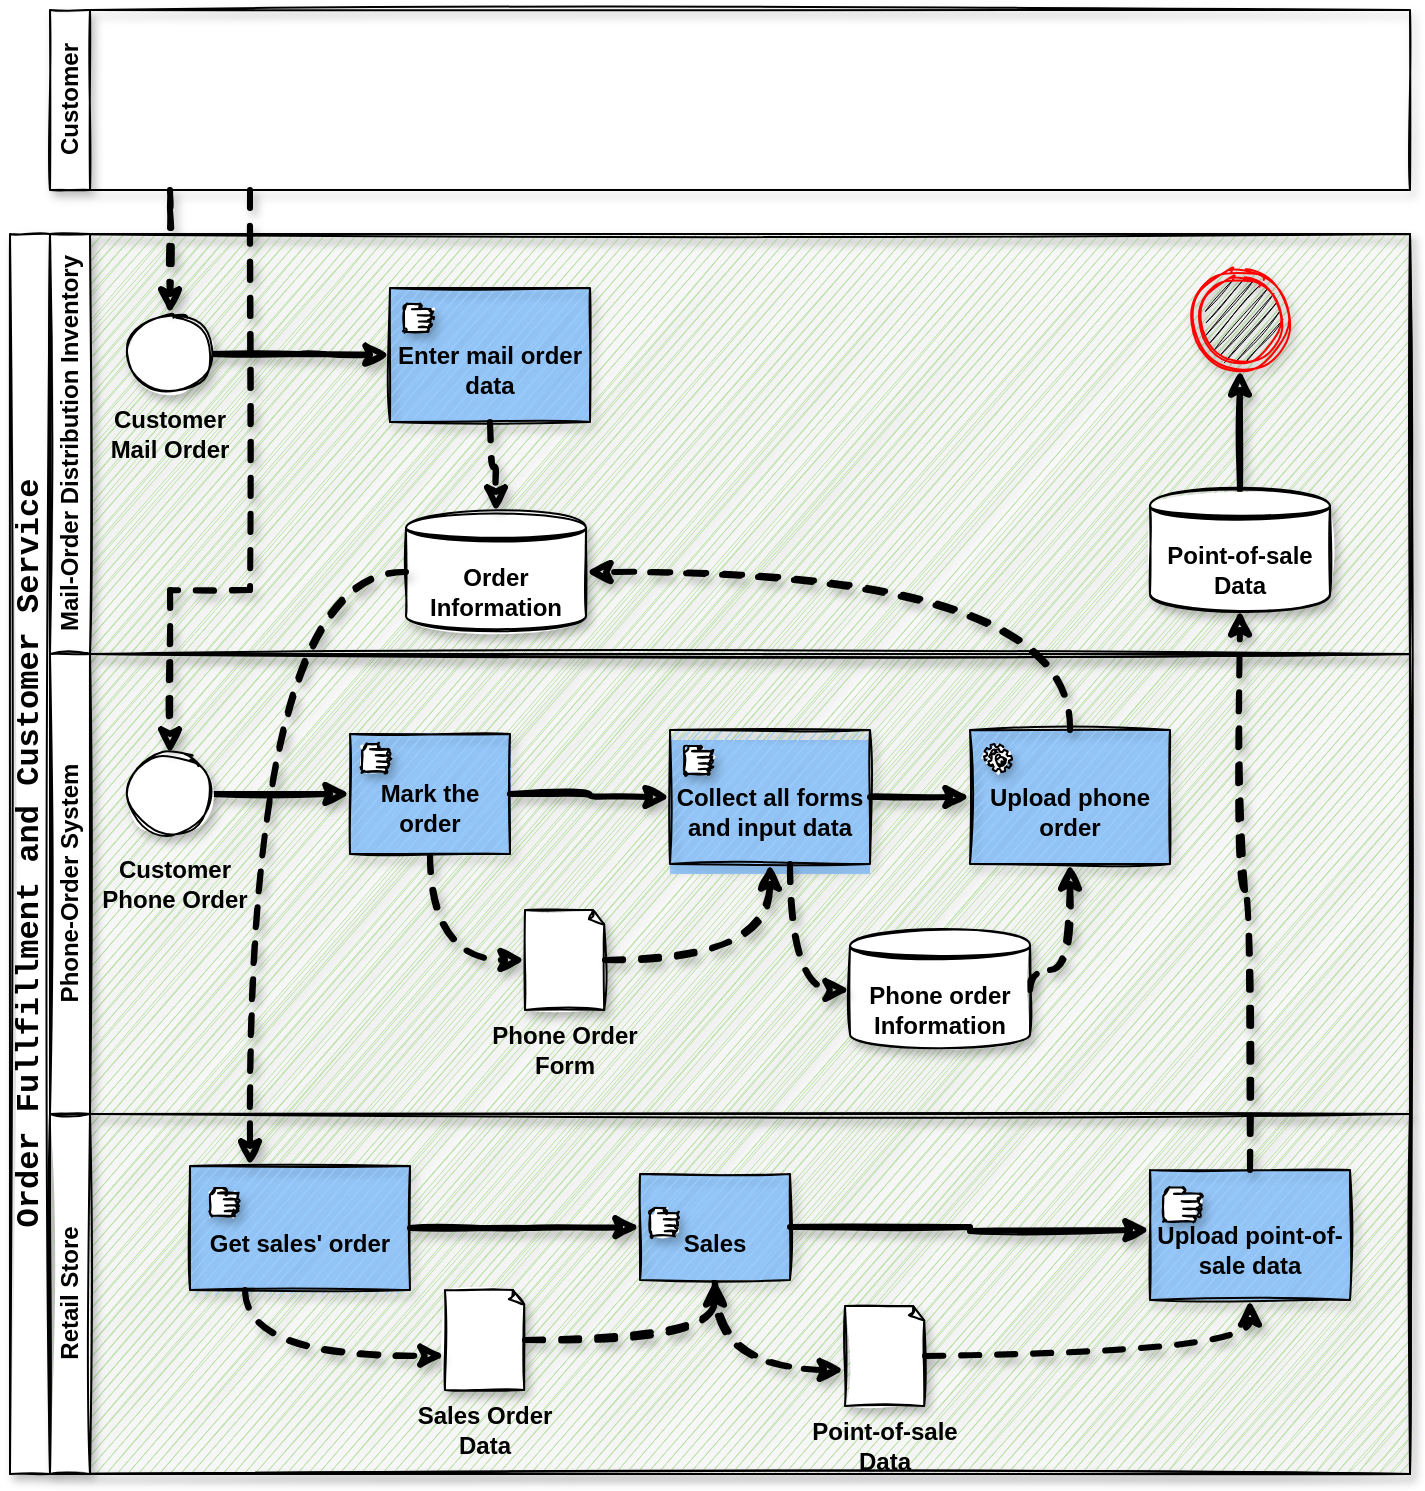 <mxfile version="14.6.1" type="github">
  <diagram id="prtHgNgQTEPvFCAcTncT" name="Page-1">
    <mxGraphModel dx="990" dy="548" grid="1" gridSize="10" guides="1" tooltips="1" connect="1" arrows="1" fold="1" page="1" pageScale="1" pageWidth="827" pageHeight="1169" math="0" shadow="0">
      <root>
        <mxCell id="0" />
        <mxCell id="1" parent="0" />
        <mxCell id="dNxyNK7c78bLwvsdeMH5-19" value="&lt;div style=&quot;font-family: &amp;#34;consolas&amp;#34; , &amp;#34;courier new&amp;#34; , monospace ; font-weight: normal ; line-height: 27px&quot;&gt;&lt;span style=&quot;font-weight: bold&quot;&gt;&lt;font style=&quot;font-size: 16px&quot;&gt;Order&amp;nbsp;Fullfillment&amp;nbsp;and&amp;nbsp;Customer&amp;nbsp;Service&lt;/font&gt;&lt;/span&gt;&lt;/div&gt;" style="swimlane;html=1;childLayout=stackLayout;resizeParent=1;resizeParentMax=0;horizontal=0;startSize=20;horizontalStack=0;shadow=1;sketch=1;swimlaneFillColor=#B9E0A5;rounded=0;glass=0;" parent="1" vertex="1">
          <mxGeometry x="80" y="122" width="700" height="620" as="geometry">
            <mxRectangle x="120" y="120" width="40" height="370" as="alternateBounds" />
          </mxGeometry>
        </mxCell>
        <mxCell id="dNxyNK7c78bLwvsdeMH5-20" value="Mail-Order Distribution Inventory" style="swimlane;html=1;startSize=20;horizontal=0;shadow=1;sketch=1;" parent="dNxyNK7c78bLwvsdeMH5-19" vertex="1">
          <mxGeometry x="20" width="680" height="210" as="geometry">
            <mxRectangle x="20" width="670" height="20" as="alternateBounds" />
          </mxGeometry>
        </mxCell>
        <mxCell id="e2wK-yW2sYxYP3PSsNnn-71" style="edgeStyle=orthogonalEdgeStyle;sketch=1;orthogonalLoop=1;jettySize=auto;html=1;entryX=0;entryY=0.5;entryDx=0;entryDy=0;shadow=1;strokeWidth=3;rounded=0;" parent="dNxyNK7c78bLwvsdeMH5-20" source="dNxyNK7c78bLwvsdeMH5-23" target="e2wK-yW2sYxYP3PSsNnn-69" edge="1">
          <mxGeometry relative="1" as="geometry" />
        </mxCell>
        <mxCell id="e2wK-yW2sYxYP3PSsNnn-36" value="&lt;b&gt;Order Information&lt;/b&gt;" style="shape=datastore;whiteSpace=wrap;html=1;rounded=0;shadow=1;glass=0;sketch=1;" parent="dNxyNK7c78bLwvsdeMH5-20" vertex="1">
          <mxGeometry x="178" y="139" width="90" height="60" as="geometry" />
        </mxCell>
        <mxCell id="e2wK-yW2sYxYP3PSsNnn-68" value="" style="group;fillColor=#99CCFF;" parent="dNxyNK7c78bLwvsdeMH5-20" vertex="1" connectable="0">
          <mxGeometry x="170" y="27" width="100" height="67" as="geometry" />
        </mxCell>
        <mxCell id="e2wK-yW2sYxYP3PSsNnn-69" value="&lt;b&gt;&lt;br&gt;Enter mail order data&lt;/b&gt;" style="rounded=0;whiteSpace=wrap;html=1;shadow=1;glass=0;sketch=1;fillColor=#99CCFF;" parent="e2wK-yW2sYxYP3PSsNnn-68" vertex="1">
          <mxGeometry width="100" height="67" as="geometry" />
        </mxCell>
        <mxCell id="e2wK-yW2sYxYP3PSsNnn-70" value="" style="shape=mxgraph.bpmn.manual_task;html=1;outlineConnect=0;rounded=0;shadow=1;glass=0;sketch=1;" parent="e2wK-yW2sYxYP3PSsNnn-68" vertex="1">
          <mxGeometry x="7" y="8" width="14" height="14" as="geometry" />
        </mxCell>
        <mxCell id="e2wK-yW2sYxYP3PSsNnn-72" style="edgeStyle=orthogonalEdgeStyle;sketch=1;orthogonalLoop=1;jettySize=auto;html=1;shadow=1;strokeWidth=3;curved=1;dashed=1;" parent="dNxyNK7c78bLwvsdeMH5-20" source="e2wK-yW2sYxYP3PSsNnn-69" target="e2wK-yW2sYxYP3PSsNnn-36" edge="1">
          <mxGeometry relative="1" as="geometry" />
        </mxCell>
        <mxCell id="e2wK-yW2sYxYP3PSsNnn-109" style="edgeStyle=orthogonalEdgeStyle;sketch=1;orthogonalLoop=1;jettySize=auto;html=1;shadow=1;strokeWidth=3;rounded=0;" parent="dNxyNK7c78bLwvsdeMH5-20" source="e2wK-yW2sYxYP3PSsNnn-73" target="e2wK-yW2sYxYP3PSsNnn-108" edge="1">
          <mxGeometry relative="1" as="geometry" />
        </mxCell>
        <mxCell id="e2wK-yW2sYxYP3PSsNnn-73" value="&lt;b&gt;Point-of-sale Data&lt;/b&gt;" style="shape=datastore;whiteSpace=wrap;html=1;rounded=0;shadow=1;glass=0;sketch=1;" parent="dNxyNK7c78bLwvsdeMH5-20" vertex="1">
          <mxGeometry x="550" y="128" width="90" height="60" as="geometry" />
        </mxCell>
        <mxCell id="e2wK-yW2sYxYP3PSsNnn-104" value="" style="group" parent="dNxyNK7c78bLwvsdeMH5-20" vertex="1" connectable="0">
          <mxGeometry x="25" y="40" width="70" height="70" as="geometry" />
        </mxCell>
        <mxCell id="dNxyNK7c78bLwvsdeMH5-23" value="" style="ellipse;whiteSpace=wrap;html=1;shadow=1;sketch=1;" parent="e2wK-yW2sYxYP3PSsNnn-104" vertex="1">
          <mxGeometry x="15" width="40" height="40" as="geometry" />
        </mxCell>
        <mxCell id="e2wK-yW2sYxYP3PSsNnn-31" value="&lt;b&gt;Customer Mail Order&lt;/b&gt;" style="text;html=1;strokeColor=none;fillColor=none;align=center;verticalAlign=middle;whiteSpace=wrap;rounded=0;shadow=1;glass=0;" parent="e2wK-yW2sYxYP3PSsNnn-104" vertex="1">
          <mxGeometry y="50" width="70" height="20" as="geometry" />
        </mxCell>
        <mxCell id="e2wK-yW2sYxYP3PSsNnn-108" value="" style="ellipse;html=1;shape=endState;fillColor=#000000;strokeColor=#ff0000;rounded=0;shadow=1;glass=0;sketch=1;" parent="dNxyNK7c78bLwvsdeMH5-20" vertex="1">
          <mxGeometry x="570.5" y="18" width="49" height="50" as="geometry" />
        </mxCell>
        <mxCell id="dNxyNK7c78bLwvsdeMH5-21" value="Phone-Order System" style="swimlane;html=1;startSize=20;horizontal=0;shadow=1;sketch=1;" parent="dNxyNK7c78bLwvsdeMH5-19" vertex="1">
          <mxGeometry x="20" y="210" width="680" height="230" as="geometry" />
        </mxCell>
        <mxCell id="e2wK-yW2sYxYP3PSsNnn-47" style="edgeStyle=orthogonalEdgeStyle;curved=1;sketch=1;orthogonalLoop=1;jettySize=auto;html=1;entryX=0;entryY=0.5;entryDx=0;entryDy=0;entryPerimeter=0;shadow=1;dashed=1;strokeWidth=3;exitX=0.5;exitY=1;exitDx=0;exitDy=0;" parent="dNxyNK7c78bLwvsdeMH5-21" source="dNxyNK7c78bLwvsdeMH5-26" target="e2wK-yW2sYxYP3PSsNnn-40" edge="1">
          <mxGeometry relative="1" as="geometry" />
        </mxCell>
        <mxCell id="e2wK-yW2sYxYP3PSsNnn-37" style="edgeStyle=orthogonalEdgeStyle;rounded=0;sketch=1;orthogonalLoop=1;jettySize=auto;html=1;entryX=0;entryY=0.5;entryDx=0;entryDy=0;shadow=1;strokeWidth=3;" parent="dNxyNK7c78bLwvsdeMH5-21" source="dNxyNK7c78bLwvsdeMH5-32" target="dNxyNK7c78bLwvsdeMH5-26" edge="1">
          <mxGeometry relative="1" as="geometry" />
        </mxCell>
        <mxCell id="e2wK-yW2sYxYP3PSsNnn-46" value="" style="group" parent="dNxyNK7c78bLwvsdeMH5-21" vertex="1" connectable="0">
          <mxGeometry x="25" y="50" width="75" height="75" as="geometry" />
        </mxCell>
        <mxCell id="dNxyNK7c78bLwvsdeMH5-32" value="" style="ellipse;whiteSpace=wrap;html=1;shadow=1;sketch=1;" parent="e2wK-yW2sYxYP3PSsNnn-46" vertex="1">
          <mxGeometry x="15" width="40" height="40" as="geometry" />
        </mxCell>
        <mxCell id="e2wK-yW2sYxYP3PSsNnn-35" value="&lt;b&gt;Customer Phone Order&lt;/b&gt;" style="text;html=1;strokeColor=none;fillColor=none;align=center;verticalAlign=middle;whiteSpace=wrap;rounded=0;shadow=1;glass=0;" parent="e2wK-yW2sYxYP3PSsNnn-46" vertex="1">
          <mxGeometry y="55" width="75" height="20" as="geometry" />
        </mxCell>
        <mxCell id="e2wK-yW2sYxYP3PSsNnn-45" value="" style="group" parent="dNxyNK7c78bLwvsdeMH5-21" vertex="1" connectable="0">
          <mxGeometry x="220" y="128" width="75" height="80" as="geometry" />
        </mxCell>
        <mxCell id="e2wK-yW2sYxYP3PSsNnn-40" value="" style="whiteSpace=wrap;html=1;shape=mxgraph.basic.document;rounded=0;shadow=1;glass=0;sketch=1;" parent="e2wK-yW2sYxYP3PSsNnn-45" vertex="1">
          <mxGeometry x="17.5" width="40" height="50" as="geometry" />
        </mxCell>
        <mxCell id="e2wK-yW2sYxYP3PSsNnn-41" value="&lt;b&gt;Phone Order Form&lt;/b&gt;" style="text;html=1;strokeColor=none;fillColor=none;align=center;verticalAlign=middle;whiteSpace=wrap;rounded=0;shadow=1;glass=0;" parent="e2wK-yW2sYxYP3PSsNnn-45" vertex="1">
          <mxGeometry y="60" width="75" height="20" as="geometry" />
        </mxCell>
        <mxCell id="e2wK-yW2sYxYP3PSsNnn-51" value="" style="shape=mxgraph.bpmn.manual_task;html=1;outlineConnect=0;rounded=0;shadow=1;glass=0;sketch=1;" parent="dNxyNK7c78bLwvsdeMH5-21" vertex="1">
          <mxGeometry x="317" y="49" width="14" height="14" as="geometry" />
        </mxCell>
        <mxCell id="e2wK-yW2sYxYP3PSsNnn-52" value="" style="group;strokeColor=#6c8ebf;fillColor=#99CCFF;" parent="dNxyNK7c78bLwvsdeMH5-21" vertex="1" connectable="0">
          <mxGeometry x="150" y="40" width="80" height="60" as="geometry" />
        </mxCell>
        <mxCell id="dNxyNK7c78bLwvsdeMH5-26" value="&lt;b&gt;&lt;br&gt;Mark the order&lt;/b&gt;" style="rounded=0;whiteSpace=wrap;html=1;fontFamily=Helvetica;fontSize=12;fontColor=#000000;align=center;shadow=1;sketch=1;fillStyle=auto;fillColor=#99CCFF;" parent="e2wK-yW2sYxYP3PSsNnn-52" vertex="1">
          <mxGeometry width="80" height="60" as="geometry" />
        </mxCell>
        <mxCell id="e2wK-yW2sYxYP3PSsNnn-39" value="" style="shape=mxgraph.bpmn.manual_task;html=1;outlineConnect=0;rounded=0;shadow=1;glass=0;sketch=1;" parent="e2wK-yW2sYxYP3PSsNnn-52" vertex="1">
          <mxGeometry x="6" y="5" width="14" height="14" as="geometry" />
        </mxCell>
        <mxCell id="e2wK-yW2sYxYP3PSsNnn-54" value="" style="group;fillColor=#99CCFF;" parent="dNxyNK7c78bLwvsdeMH5-21" vertex="1" connectable="0">
          <mxGeometry x="310" y="43" width="100" height="67" as="geometry" />
        </mxCell>
        <mxCell id="e2wK-yW2sYxYP3PSsNnn-50" value="&lt;b&gt;&lt;br&gt;Collect all forms and input data&lt;/b&gt;" style="rounded=0;whiteSpace=wrap;html=1;shadow=1;glass=0;sketch=1;fillColor=#99CCFF;" parent="e2wK-yW2sYxYP3PSsNnn-54" vertex="1">
          <mxGeometry y="-5" width="100" height="67" as="geometry" />
        </mxCell>
        <mxCell id="e2wK-yW2sYxYP3PSsNnn-53" value="" style="shape=mxgraph.bpmn.manual_task;html=1;outlineConnect=0;rounded=0;shadow=1;glass=0;sketch=1;" parent="e2wK-yW2sYxYP3PSsNnn-54" vertex="1">
          <mxGeometry x="7" y="3" width="14" height="14" as="geometry" />
        </mxCell>
        <mxCell id="e2wK-yW2sYxYP3PSsNnn-55" style="edgeStyle=orthogonalEdgeStyle;curved=1;sketch=1;orthogonalLoop=1;jettySize=auto;html=1;entryX=0.5;entryY=1;entryDx=0;entryDy=0;shadow=1;dashed=1;strokeWidth=3;" parent="dNxyNK7c78bLwvsdeMH5-21" source="e2wK-yW2sYxYP3PSsNnn-40" target="e2wK-yW2sYxYP3PSsNnn-50" edge="1">
          <mxGeometry relative="1" as="geometry" />
        </mxCell>
        <mxCell id="e2wK-yW2sYxYP3PSsNnn-56" style="edgeStyle=orthogonalEdgeStyle;curved=1;sketch=1;orthogonalLoop=1;jettySize=auto;html=1;entryX=0;entryY=0.5;entryDx=0;entryDy=0;shadow=1;strokeWidth=3;" parent="dNxyNK7c78bLwvsdeMH5-21" source="dNxyNK7c78bLwvsdeMH5-26" target="e2wK-yW2sYxYP3PSsNnn-50" edge="1">
          <mxGeometry relative="1" as="geometry" />
        </mxCell>
        <mxCell id="e2wK-yW2sYxYP3PSsNnn-57" value="" style="group;container=1;" parent="dNxyNK7c78bLwvsdeMH5-21" vertex="1" connectable="0">
          <mxGeometry x="460" y="43" width="100" height="67" as="geometry" />
        </mxCell>
        <mxCell id="e2wK-yW2sYxYP3PSsNnn-60" value="" style="group;fillColor=#99CCFF;" parent="e2wK-yW2sYxYP3PSsNnn-57" vertex="1" connectable="0">
          <mxGeometry y="-5" width="100" height="67" as="geometry" />
        </mxCell>
        <mxCell id="e2wK-yW2sYxYP3PSsNnn-67" value="" style="group" parent="e2wK-yW2sYxYP3PSsNnn-60" vertex="1" connectable="0">
          <mxGeometry width="100" height="67" as="geometry" />
        </mxCell>
        <mxCell id="e2wK-yW2sYxYP3PSsNnn-77" value="" style="group" parent="e2wK-yW2sYxYP3PSsNnn-67" vertex="1" connectable="0">
          <mxGeometry width="100" height="67" as="geometry" />
        </mxCell>
        <mxCell id="e2wK-yW2sYxYP3PSsNnn-58" value="&lt;b&gt;&lt;br&gt;Upload phone order&lt;/b&gt;" style="rounded=0;whiteSpace=wrap;html=1;shadow=1;glass=0;sketch=1;fillColor=#99CCFF;" parent="e2wK-yW2sYxYP3PSsNnn-77" vertex="1">
          <mxGeometry width="100" height="67" as="geometry" />
        </mxCell>
        <mxCell id="e2wK-yW2sYxYP3PSsNnn-76" value="" style="shape=mxgraph.bpmn.service_task;html=1;outlineConnect=0;rounded=0;shadow=1;glass=0;sketch=1;" parent="e2wK-yW2sYxYP3PSsNnn-77" vertex="1">
          <mxGeometry x="7" y="7" width="14" height="14" as="geometry" />
        </mxCell>
        <mxCell id="e2wK-yW2sYxYP3PSsNnn-61" style="edgeStyle=orthogonalEdgeStyle;curved=1;sketch=1;orthogonalLoop=1;jettySize=auto;html=1;entryX=0;entryY=0.5;entryDx=0;entryDy=0;shadow=1;strokeWidth=3;" parent="dNxyNK7c78bLwvsdeMH5-21" source="e2wK-yW2sYxYP3PSsNnn-50" target="e2wK-yW2sYxYP3PSsNnn-58" edge="1">
          <mxGeometry relative="1" as="geometry" />
        </mxCell>
        <mxCell id="e2wK-yW2sYxYP3PSsNnn-64" style="edgeStyle=orthogonalEdgeStyle;curved=1;sketch=1;orthogonalLoop=1;jettySize=auto;html=1;entryX=0.5;entryY=1;entryDx=0;entryDy=0;shadow=1;dashed=1;strokeWidth=3;exitX=1;exitY=0.5;exitDx=0;exitDy=0;" parent="dNxyNK7c78bLwvsdeMH5-21" source="e2wK-yW2sYxYP3PSsNnn-62" target="e2wK-yW2sYxYP3PSsNnn-58" edge="1">
          <mxGeometry relative="1" as="geometry">
            <Array as="points">
              <mxPoint x="490" y="158" />
              <mxPoint x="510" y="158" />
            </Array>
          </mxGeometry>
        </mxCell>
        <mxCell id="e2wK-yW2sYxYP3PSsNnn-62" value="&lt;b&gt;Phone order Information&lt;/b&gt;" style="shape=datastore;whiteSpace=wrap;html=1;rounded=0;shadow=1;glass=0;sketch=1;" parent="dNxyNK7c78bLwvsdeMH5-21" vertex="1">
          <mxGeometry x="400" y="138" width="90" height="60" as="geometry" />
        </mxCell>
        <mxCell id="e2wK-yW2sYxYP3PSsNnn-63" style="edgeStyle=orthogonalEdgeStyle;curved=1;sketch=1;orthogonalLoop=1;jettySize=auto;html=1;entryX=0;entryY=0.5;entryDx=0;entryDy=0;shadow=1;strokeWidth=3;dashed=1;" parent="dNxyNK7c78bLwvsdeMH5-21" source="e2wK-yW2sYxYP3PSsNnn-50" target="e2wK-yW2sYxYP3PSsNnn-62" edge="1">
          <mxGeometry relative="1" as="geometry">
            <Array as="points">
              <mxPoint x="370" y="168" />
            </Array>
          </mxGeometry>
        </mxCell>
        <mxCell id="dNxyNK7c78bLwvsdeMH5-22" value="Retail Store" style="swimlane;html=1;startSize=20;horizontal=0;shadow=1;sketch=1;" parent="dNxyNK7c78bLwvsdeMH5-19" vertex="1">
          <mxGeometry x="20" y="440" width="680" height="180" as="geometry" />
        </mxCell>
        <mxCell id="e2wK-yW2sYxYP3PSsNnn-81" value="" style="group;fillColor=#99CCFF;" parent="dNxyNK7c78bLwvsdeMH5-22" vertex="1" connectable="0">
          <mxGeometry x="70" y="26" width="110" height="62" as="geometry" />
        </mxCell>
        <mxCell id="e2wK-yW2sYxYP3PSsNnn-78" value="&lt;b&gt;&lt;br&gt;Get sales&#39; order&lt;/b&gt;" style="rounded=0;whiteSpace=wrap;html=1;shadow=1;glass=0;sketch=1;fillColor=#99CCFF;" parent="e2wK-yW2sYxYP3PSsNnn-81" vertex="1">
          <mxGeometry width="110" height="62" as="geometry" />
        </mxCell>
        <mxCell id="e2wK-yW2sYxYP3PSsNnn-79" value="" style="shape=mxgraph.bpmn.manual_task;html=1;outlineConnect=0;rounded=0;shadow=1;glass=0;sketch=1;" parent="e2wK-yW2sYxYP3PSsNnn-81" vertex="1">
          <mxGeometry x="10" y="11" width="14" height="14" as="geometry" />
        </mxCell>
        <mxCell id="e2wK-yW2sYxYP3PSsNnn-82" value="" style="group" parent="dNxyNK7c78bLwvsdeMH5-22" vertex="1" connectable="0">
          <mxGeometry x="180" y="88" width="75" height="80" as="geometry" />
        </mxCell>
        <mxCell id="e2wK-yW2sYxYP3PSsNnn-83" value="" style="whiteSpace=wrap;html=1;shape=mxgraph.basic.document;rounded=0;shadow=1;glass=0;sketch=1;" parent="e2wK-yW2sYxYP3PSsNnn-82" vertex="1">
          <mxGeometry x="17.5" width="40" height="50" as="geometry" />
        </mxCell>
        <mxCell id="e2wK-yW2sYxYP3PSsNnn-84" value="&lt;b&gt;Sales Order Data&lt;br&gt;&lt;/b&gt;" style="text;html=1;strokeColor=none;fillColor=none;align=center;verticalAlign=middle;whiteSpace=wrap;rounded=0;shadow=1;glass=0;" parent="e2wK-yW2sYxYP3PSsNnn-82" vertex="1">
          <mxGeometry y="60" width="75" height="20" as="geometry" />
        </mxCell>
        <mxCell id="e2wK-yW2sYxYP3PSsNnn-86" style="edgeStyle=orthogonalEdgeStyle;curved=1;sketch=1;orthogonalLoop=1;jettySize=auto;html=1;entryX=-0.002;entryY=0.657;entryDx=0;entryDy=0;entryPerimeter=0;shadow=1;dashed=1;strokeWidth=3;exitX=0.25;exitY=1;exitDx=0;exitDy=0;" parent="dNxyNK7c78bLwvsdeMH5-22" source="e2wK-yW2sYxYP3PSsNnn-78" target="e2wK-yW2sYxYP3PSsNnn-83" edge="1">
          <mxGeometry relative="1" as="geometry" />
        </mxCell>
        <mxCell id="e2wK-yW2sYxYP3PSsNnn-94" style="edgeStyle=orthogonalEdgeStyle;sketch=1;orthogonalLoop=1;jettySize=auto;html=1;entryX=-0.009;entryY=0.64;entryDx=0;entryDy=0;entryPerimeter=0;shadow=1;strokeWidth=3;curved=1;dashed=1;exitX=0.5;exitY=1;exitDx=0;exitDy=0;" parent="dNxyNK7c78bLwvsdeMH5-22" source="e2wK-yW2sYxYP3PSsNnn-87" target="e2wK-yW2sYxYP3PSsNnn-92" edge="1">
          <mxGeometry relative="1" as="geometry" />
        </mxCell>
        <mxCell id="e2wK-yW2sYxYP3PSsNnn-89" style="edgeStyle=orthogonalEdgeStyle;curved=1;sketch=1;orthogonalLoop=1;jettySize=auto;html=1;entryX=0.5;entryY=1;entryDx=0;entryDy=0;shadow=1;dashed=1;strokeWidth=3;" parent="dNxyNK7c78bLwvsdeMH5-22" source="e2wK-yW2sYxYP3PSsNnn-83" target="e2wK-yW2sYxYP3PSsNnn-87" edge="1">
          <mxGeometry relative="1" as="geometry" />
        </mxCell>
        <mxCell id="e2wK-yW2sYxYP3PSsNnn-90" style="edgeStyle=orthogonalEdgeStyle;sketch=1;orthogonalLoop=1;jettySize=auto;html=1;entryX=0;entryY=0.5;entryDx=0;entryDy=0;shadow=1;strokeWidth=3;rounded=0;" parent="dNxyNK7c78bLwvsdeMH5-22" source="e2wK-yW2sYxYP3PSsNnn-78" target="e2wK-yW2sYxYP3PSsNnn-87" edge="1">
          <mxGeometry relative="1" as="geometry" />
        </mxCell>
        <mxCell id="e2wK-yW2sYxYP3PSsNnn-91" value="" style="group" parent="dNxyNK7c78bLwvsdeMH5-22" vertex="1" connectable="0">
          <mxGeometry x="380" y="96" width="75" height="80" as="geometry" />
        </mxCell>
        <mxCell id="e2wK-yW2sYxYP3PSsNnn-92" value="" style="whiteSpace=wrap;html=1;shape=mxgraph.basic.document;rounded=0;shadow=1;glass=0;sketch=1;" parent="e2wK-yW2sYxYP3PSsNnn-91" vertex="1">
          <mxGeometry x="17.5" width="40" height="50" as="geometry" />
        </mxCell>
        <mxCell id="e2wK-yW2sYxYP3PSsNnn-93" value="&lt;b&gt;Point-of-sale Data&lt;br&gt;&lt;/b&gt;" style="text;html=1;strokeColor=none;fillColor=none;align=center;verticalAlign=middle;whiteSpace=wrap;rounded=0;shadow=1;glass=0;" parent="e2wK-yW2sYxYP3PSsNnn-91" vertex="1">
          <mxGeometry y="60" width="75" height="20" as="geometry" />
        </mxCell>
        <mxCell id="e2wK-yW2sYxYP3PSsNnn-96" value="" style="group;fillColor=#99CCFF;" parent="dNxyNK7c78bLwvsdeMH5-22" vertex="1" connectable="0">
          <mxGeometry x="295" y="30" width="75" height="53" as="geometry" />
        </mxCell>
        <mxCell id="e2wK-yW2sYxYP3PSsNnn-87" value="&lt;b&gt;&lt;br&gt;Sales&lt;/b&gt;" style="rounded=0;whiteSpace=wrap;html=1;shadow=1;glass=0;sketch=1;fillColor=#99CCFF;" parent="e2wK-yW2sYxYP3PSsNnn-96" vertex="1">
          <mxGeometry width="75" height="53" as="geometry" />
        </mxCell>
        <mxCell id="e2wK-yW2sYxYP3PSsNnn-88" value="" style="shape=mxgraph.bpmn.manual_task;html=1;outlineConnect=0;rounded=0;shadow=1;glass=0;sketch=1;" parent="e2wK-yW2sYxYP3PSsNnn-96" vertex="1">
          <mxGeometry x="5" y="17" width="14" height="14" as="geometry" />
        </mxCell>
        <mxCell id="e2wK-yW2sYxYP3PSsNnn-97" value="" style="group;" parent="dNxyNK7c78bLwvsdeMH5-22" vertex="1" connectable="0">
          <mxGeometry x="550" y="35" width="100" height="65" as="geometry" />
        </mxCell>
        <mxCell id="e2wK-yW2sYxYP3PSsNnn-100" value="" style="group;fillColor=#99CCFF;" parent="e2wK-yW2sYxYP3PSsNnn-97" vertex="1" connectable="0">
          <mxGeometry y="-7" width="100" height="65" as="geometry" />
        </mxCell>
        <mxCell id="e2wK-yW2sYxYP3PSsNnn-98" value="&lt;b&gt;&lt;br&gt;Upload point-of-sale data&lt;/b&gt;" style="rounded=0;whiteSpace=wrap;html=1;shadow=1;glass=0;sketch=1;fillColor=#99CCFF;" parent="e2wK-yW2sYxYP3PSsNnn-100" vertex="1">
          <mxGeometry width="100" height="65" as="geometry" />
        </mxCell>
        <mxCell id="e2wK-yW2sYxYP3PSsNnn-99" value="" style="shape=mxgraph.bpmn.manual_task;html=1;outlineConnect=0;rounded=0;shadow=1;glass=0;sketch=1;" parent="e2wK-yW2sYxYP3PSsNnn-100" vertex="1">
          <mxGeometry x="6.667" y="8.717" width="18.667" height="17.17" as="geometry" />
        </mxCell>
        <mxCell id="e2wK-yW2sYxYP3PSsNnn-102" style="edgeStyle=orthogonalEdgeStyle;sketch=1;orthogonalLoop=1;jettySize=auto;html=1;entryX=0.5;entryY=1;entryDx=0;entryDy=0;shadow=1;strokeWidth=3;curved=1;dashed=1;" parent="dNxyNK7c78bLwvsdeMH5-22" source="e2wK-yW2sYxYP3PSsNnn-92" target="e2wK-yW2sYxYP3PSsNnn-98" edge="1">
          <mxGeometry relative="1" as="geometry" />
        </mxCell>
        <mxCell id="e2wK-yW2sYxYP3PSsNnn-65" style="edgeStyle=orthogonalEdgeStyle;sketch=1;orthogonalLoop=1;jettySize=auto;html=1;shadow=1;strokeWidth=3;dashed=1;curved=1;exitX=0.5;exitY=0;exitDx=0;exitDy=0;" parent="dNxyNK7c78bLwvsdeMH5-19" source="e2wK-yW2sYxYP3PSsNnn-58" target="e2wK-yW2sYxYP3PSsNnn-36" edge="1">
          <mxGeometry relative="1" as="geometry">
            <Array as="points">
              <mxPoint x="530" y="169" />
            </Array>
          </mxGeometry>
        </mxCell>
        <mxCell id="e2wK-yW2sYxYP3PSsNnn-80" style="edgeStyle=orthogonalEdgeStyle;curved=1;sketch=1;orthogonalLoop=1;jettySize=auto;html=1;shadow=1;dashed=1;strokeWidth=3;exitX=0;exitY=0.5;exitDx=0;exitDy=0;" parent="dNxyNK7c78bLwvsdeMH5-19" source="e2wK-yW2sYxYP3PSsNnn-36" target="e2wK-yW2sYxYP3PSsNnn-78" edge="1">
          <mxGeometry relative="1" as="geometry">
            <Array as="points">
              <mxPoint x="120" y="169" />
            </Array>
          </mxGeometry>
        </mxCell>
        <mxCell id="e2wK-yW2sYxYP3PSsNnn-103" style="edgeStyle=orthogonalEdgeStyle;curved=1;sketch=1;orthogonalLoop=1;jettySize=auto;html=1;entryX=0.5;entryY=1;entryDx=0;entryDy=0;shadow=1;dashed=1;strokeWidth=3;" parent="dNxyNK7c78bLwvsdeMH5-19" source="e2wK-yW2sYxYP3PSsNnn-98" target="e2wK-yW2sYxYP3PSsNnn-73" edge="1">
          <mxGeometry relative="1" as="geometry" />
        </mxCell>
        <mxCell id="e2wK-yW2sYxYP3PSsNnn-30" style="edgeStyle=orthogonalEdgeStyle;rounded=0;sketch=1;orthogonalLoop=1;jettySize=auto;html=1;shadow=1;strokeWidth=3;dashed=1;" parent="1" source="e2wK-yW2sYxYP3PSsNnn-27" target="dNxyNK7c78bLwvsdeMH5-23" edge="1">
          <mxGeometry relative="1" as="geometry">
            <Array as="points">
              <mxPoint x="160" y="110" />
              <mxPoint x="160" y="110" />
            </Array>
          </mxGeometry>
        </mxCell>
        <mxCell id="e2wK-yW2sYxYP3PSsNnn-34" style="edgeStyle=orthogonalEdgeStyle;rounded=0;sketch=1;orthogonalLoop=1;jettySize=auto;html=1;shadow=1;dashed=1;strokeWidth=3;" parent="1" source="e2wK-yW2sYxYP3PSsNnn-27" target="dNxyNK7c78bLwvsdeMH5-32" edge="1">
          <mxGeometry relative="1" as="geometry">
            <Array as="points">
              <mxPoint x="200" y="300" />
              <mxPoint x="160" y="300" />
            </Array>
          </mxGeometry>
        </mxCell>
        <mxCell id="e2wK-yW2sYxYP3PSsNnn-27" value="Customer" style="swimlane;html=1;startSize=20;horizontal=0;shadow=1;sketch=1;" parent="1" vertex="1">
          <mxGeometry x="100" y="10" width="680" height="90" as="geometry" />
        </mxCell>
        <mxCell id="e2wK-yW2sYxYP3PSsNnn-101" style="edgeStyle=orthogonalEdgeStyle;sketch=1;orthogonalLoop=1;jettySize=auto;html=1;shadow=1;strokeWidth=3;rounded=0;" parent="1" source="e2wK-yW2sYxYP3PSsNnn-87" edge="1">
          <mxGeometry relative="1" as="geometry">
            <mxPoint x="650" y="620" as="targetPoint" />
          </mxGeometry>
        </mxCell>
      </root>
    </mxGraphModel>
  </diagram>
</mxfile>
